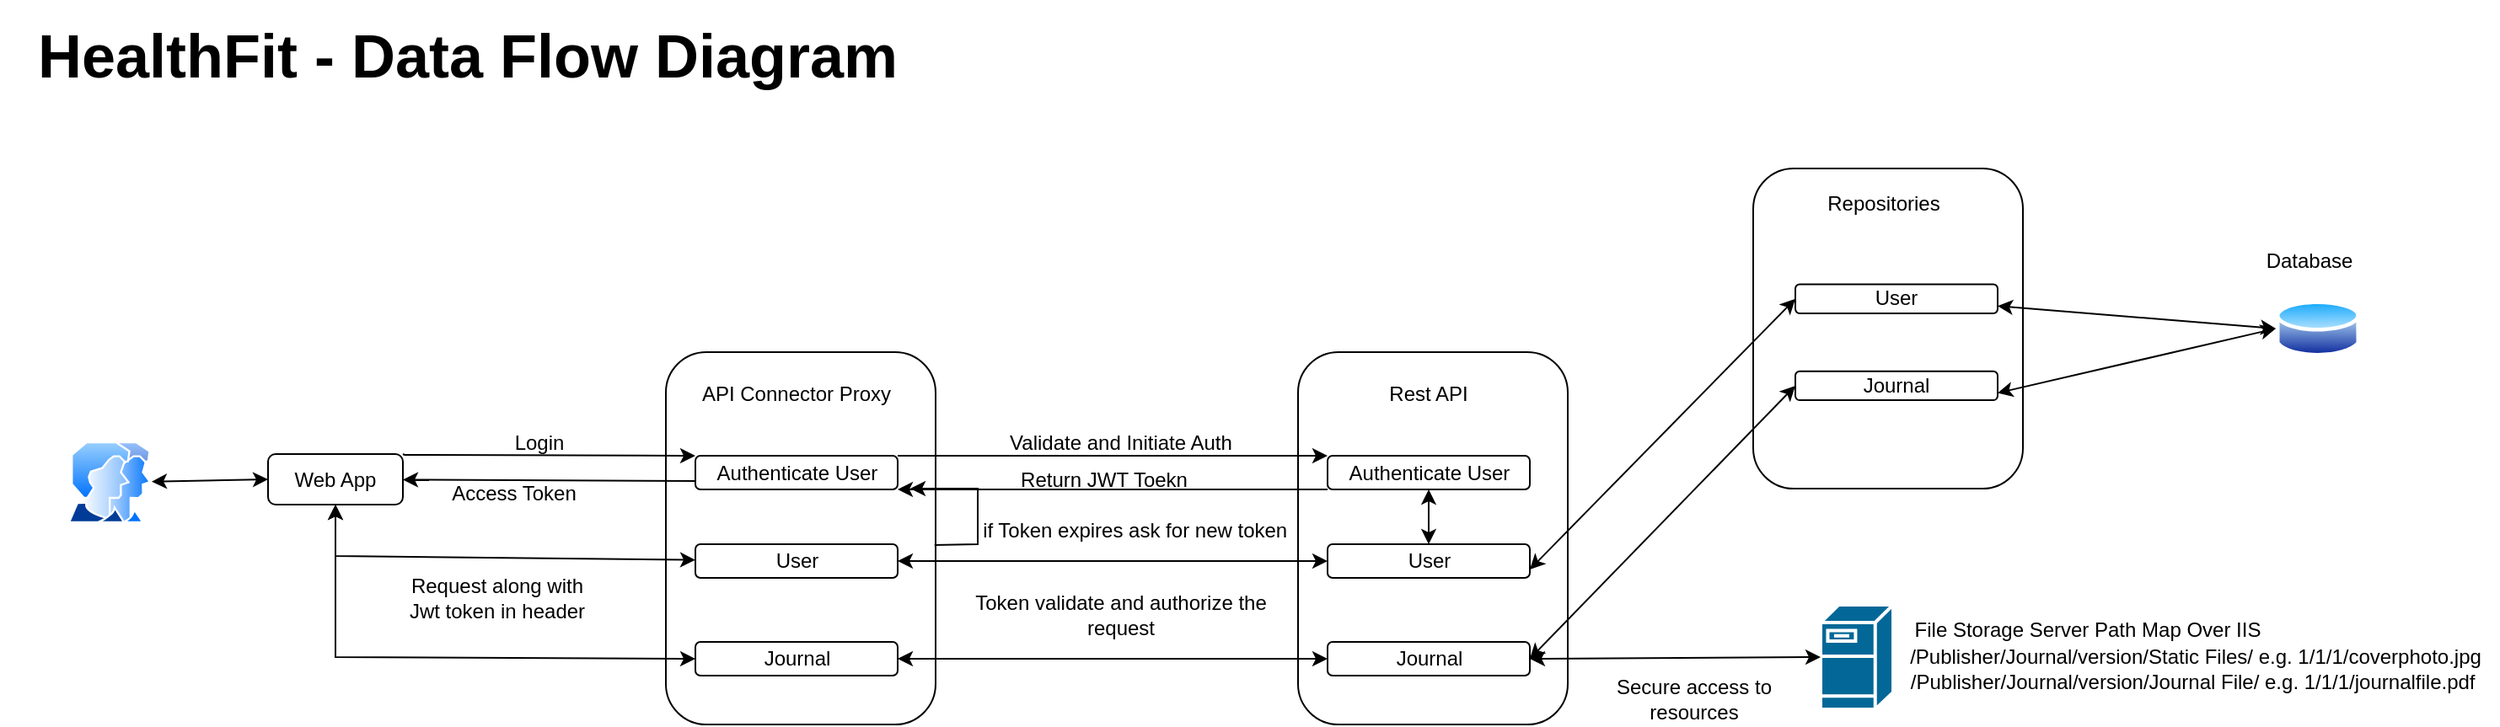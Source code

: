 <mxfile version="21.3.4" type="device">
  <diagram name="Page-1" id="NaIE0iuRqriaq7UGNfMM">
    <mxGraphModel dx="2524" dy="707" grid="1" gridSize="10" guides="1" tooltips="1" connect="1" arrows="1" fold="1" page="1" pageScale="1" pageWidth="850" pageHeight="1100" math="0" shadow="0">
      <root>
        <mxCell id="0" />
        <mxCell id="1" parent="0" />
        <mxCell id="u52zlS9aAu4xKUvh2S-K-1" value="" style="image;aspect=fixed;perimeter=ellipsePerimeter;html=1;align=center;shadow=0;dashed=0;spacingTop=3;image=img/lib/active_directory/database.svg;" parent="1" vertex="1">
          <mxGeometry x="1160" y="176.5" width="50" height="37" as="geometry" />
        </mxCell>
        <mxCell id="u52zlS9aAu4xKUvh2S-K-8" value="Web App" style="rounded=1;whiteSpace=wrap;html=1;" parent="1" vertex="1">
          <mxGeometry x="-31" y="269.5" width="80" height="30" as="geometry" />
        </mxCell>
        <mxCell id="u52zlS9aAu4xKUvh2S-K-30" value="Login" style="text;html=1;strokeColor=none;fillColor=none;align=center;verticalAlign=middle;whiteSpace=wrap;rounded=0;" parent="1" vertex="1">
          <mxGeometry x="100" y="248" width="60" height="30" as="geometry" />
        </mxCell>
        <mxCell id="u52zlS9aAu4xKUvh2S-K-31" value="Validate and Initiate Auth" style="text;html=1;strokeColor=none;fillColor=none;align=center;verticalAlign=middle;whiteSpace=wrap;rounded=0;" parent="1" vertex="1">
          <mxGeometry x="400" y="248" width="150" height="30" as="geometry" />
        </mxCell>
        <mxCell id="u52zlS9aAu4xKUvh2S-K-40" value="" style="group" parent="1" vertex="1" connectable="0">
          <mxGeometry x="205" y="209" width="160" height="221" as="geometry" />
        </mxCell>
        <mxCell id="u52zlS9aAu4xKUvh2S-K-9" value="" style="rounded=1;whiteSpace=wrap;html=1;" parent="u52zlS9aAu4xKUvh2S-K-40" vertex="1">
          <mxGeometry width="160" height="221" as="geometry" />
        </mxCell>
        <mxCell id="u52zlS9aAu4xKUvh2S-K-11" value="Authenticate User" style="rounded=1;whiteSpace=wrap;html=1;" parent="u52zlS9aAu4xKUvh2S-K-40" vertex="1">
          <mxGeometry x="17.5" y="61.5" width="120" height="20" as="geometry" />
        </mxCell>
        <mxCell id="u52zlS9aAu4xKUvh2S-K-12" value="User" style="rounded=1;whiteSpace=wrap;html=1;" parent="u52zlS9aAu4xKUvh2S-K-40" vertex="1">
          <mxGeometry x="17.5" y="114" width="120" height="20" as="geometry" />
        </mxCell>
        <mxCell id="u52zlS9aAu4xKUvh2S-K-13" value="Journal" style="rounded=1;whiteSpace=wrap;html=1;" parent="u52zlS9aAu4xKUvh2S-K-40" vertex="1">
          <mxGeometry x="17.5" y="172" width="120" height="20" as="geometry" />
        </mxCell>
        <mxCell id="u52zlS9aAu4xKUvh2S-K-14" value="API Connector Proxy" style="text;html=1;strokeColor=none;fillColor=none;align=center;verticalAlign=middle;whiteSpace=wrap;rounded=0;" parent="u52zlS9aAu4xKUvh2S-K-40" vertex="1">
          <mxGeometry x="10" y="10" width="135" height="30" as="geometry" />
        </mxCell>
        <mxCell id="u52zlS9aAu4xKUvh2S-K-32" value="Return JWT Toekn" style="text;html=1;strokeColor=none;fillColor=none;align=center;verticalAlign=middle;whiteSpace=wrap;rounded=0;" parent="1" vertex="1">
          <mxGeometry x="410" y="269.5" width="110" height="30" as="geometry" />
        </mxCell>
        <mxCell id="u52zlS9aAu4xKUvh2S-K-34" value="Access Token" style="text;html=1;strokeColor=none;fillColor=none;align=center;verticalAlign=middle;whiteSpace=wrap;rounded=0;" parent="1" vertex="1">
          <mxGeometry x="60" y="278" width="110" height="30" as="geometry" />
        </mxCell>
        <mxCell id="u52zlS9aAu4xKUvh2S-K-38" value="Request along with Jwt token in header" style="text;html=1;strokeColor=none;fillColor=none;align=center;verticalAlign=middle;whiteSpace=wrap;rounded=0;" parent="1" vertex="1">
          <mxGeometry x="50" y="340" width="110" height="30" as="geometry" />
        </mxCell>
        <mxCell id="u52zlS9aAu4xKUvh2S-K-41" value="" style="group" parent="1" vertex="1" connectable="0">
          <mxGeometry x="580" y="209" width="160" height="221" as="geometry" />
        </mxCell>
        <mxCell id="u52zlS9aAu4xKUvh2S-K-42" value="" style="rounded=1;whiteSpace=wrap;html=1;" parent="u52zlS9aAu4xKUvh2S-K-41" vertex="1">
          <mxGeometry width="160" height="221" as="geometry" />
        </mxCell>
        <mxCell id="u52zlS9aAu4xKUvh2S-K-43" value="Authenticate User" style="rounded=1;whiteSpace=wrap;html=1;" parent="u52zlS9aAu4xKUvh2S-K-41" vertex="1">
          <mxGeometry x="17.5" y="61.5" width="120" height="20" as="geometry" />
        </mxCell>
        <mxCell id="u52zlS9aAu4xKUvh2S-K-44" value="User" style="rounded=1;whiteSpace=wrap;html=1;" parent="u52zlS9aAu4xKUvh2S-K-41" vertex="1">
          <mxGeometry x="17.5" y="114" width="120" height="20" as="geometry" />
        </mxCell>
        <mxCell id="u52zlS9aAu4xKUvh2S-K-45" value="Journal" style="rounded=1;whiteSpace=wrap;html=1;" parent="u52zlS9aAu4xKUvh2S-K-41" vertex="1">
          <mxGeometry x="17.5" y="172" width="120" height="20" as="geometry" />
        </mxCell>
        <mxCell id="u52zlS9aAu4xKUvh2S-K-46" value="Rest API" style="text;html=1;strokeColor=none;fillColor=none;align=center;verticalAlign=middle;whiteSpace=wrap;rounded=0;" parent="u52zlS9aAu4xKUvh2S-K-41" vertex="1">
          <mxGeometry x="10" y="10" width="135" height="30" as="geometry" />
        </mxCell>
        <mxCell id="dlAiq_27PdR1iwF6Q4Ge-1" value="" style="endArrow=classic;startArrow=classic;html=1;rounded=0;entryX=0.5;entryY=0;entryDx=0;entryDy=0;exitX=0.5;exitY=1;exitDx=0;exitDy=0;" edge="1" parent="u52zlS9aAu4xKUvh2S-K-41" source="u52zlS9aAu4xKUvh2S-K-43" target="u52zlS9aAu4xKUvh2S-K-44">
          <mxGeometry width="50" height="50" relative="1" as="geometry">
            <mxPoint x="148" y="139" as="sourcePoint" />
            <mxPoint x="305" y="-22" as="targetPoint" />
          </mxGeometry>
        </mxCell>
        <mxCell id="u52zlS9aAu4xKUvh2S-K-50" value="" style="endArrow=classic;html=1;rounded=0;exitX=1;exitY=0;exitDx=0;exitDy=0;entryX=0;entryY=0;entryDx=0;entryDy=0;" parent="1" source="u52zlS9aAu4xKUvh2S-K-8" target="u52zlS9aAu4xKUvh2S-K-11" edge="1">
          <mxGeometry width="50" height="50" relative="1" as="geometry">
            <mxPoint x="370" y="260" as="sourcePoint" />
            <mxPoint x="420" y="210" as="targetPoint" />
            <Array as="points">
              <mxPoint x="50" y="270" />
            </Array>
          </mxGeometry>
        </mxCell>
        <mxCell id="u52zlS9aAu4xKUvh2S-K-51" value="" style="endArrow=classic;html=1;rounded=0;exitX=1;exitY=0;exitDx=0;exitDy=0;entryX=0;entryY=0;entryDx=0;entryDy=0;" parent="1" source="u52zlS9aAu4xKUvh2S-K-11" target="u52zlS9aAu4xKUvh2S-K-43" edge="1">
          <mxGeometry width="50" height="50" relative="1" as="geometry">
            <mxPoint x="370" y="278" as="sourcePoint" />
            <mxPoint x="544" y="279" as="targetPoint" />
            <Array as="points" />
          </mxGeometry>
        </mxCell>
        <mxCell id="u52zlS9aAu4xKUvh2S-K-52" value="" style="endArrow=classic;html=1;rounded=0;exitX=0;exitY=1;exitDx=0;exitDy=0;entryX=1;entryY=1;entryDx=0;entryDy=0;" parent="1" source="u52zlS9aAu4xKUvh2S-K-43" target="u52zlS9aAu4xKUvh2S-K-11" edge="1">
          <mxGeometry width="50" height="50" relative="1" as="geometry">
            <mxPoint x="50" y="390" as="sourcePoint" />
            <mxPoint x="100" y="340" as="targetPoint" />
          </mxGeometry>
        </mxCell>
        <mxCell id="u52zlS9aAu4xKUvh2S-K-53" value="" style="endArrow=classic;html=1;rounded=0;exitX=0;exitY=0.75;exitDx=0;exitDy=0;" parent="1" source="u52zlS9aAu4xKUvh2S-K-11" target="u52zlS9aAu4xKUvh2S-K-8" edge="1">
          <mxGeometry width="50" height="50" relative="1" as="geometry">
            <mxPoint x="360" y="300" as="sourcePoint" />
            <mxPoint x="50" y="286" as="targetPoint" />
          </mxGeometry>
        </mxCell>
        <mxCell id="u52zlS9aAu4xKUvh2S-K-56" value="" style="endArrow=classic;startArrow=classic;html=1;rounded=0;exitX=0.5;exitY=1;exitDx=0;exitDy=0;" parent="1" source="u52zlS9aAu4xKUvh2S-K-8" target="u52zlS9aAu4xKUvh2S-K-12" edge="1">
          <mxGeometry width="50" height="50" relative="1" as="geometry">
            <mxPoint x="60" y="410" as="sourcePoint" />
            <mxPoint x="110" y="360" as="targetPoint" />
            <Array as="points">
              <mxPoint x="9" y="330" />
            </Array>
          </mxGeometry>
        </mxCell>
        <mxCell id="u52zlS9aAu4xKUvh2S-K-57" value="" style="endArrow=classic;startArrow=classic;html=1;rounded=0;exitX=0.5;exitY=1;exitDx=0;exitDy=0;entryX=0;entryY=0.5;entryDx=0;entryDy=0;" parent="1" source="u52zlS9aAu4xKUvh2S-K-8" target="u52zlS9aAu4xKUvh2S-K-13" edge="1">
          <mxGeometry width="50" height="50" relative="1" as="geometry">
            <mxPoint x="20" y="420" as="sourcePoint" />
            <mxPoint x="70" y="370" as="targetPoint" />
            <Array as="points">
              <mxPoint x="9" y="390" />
            </Array>
          </mxGeometry>
        </mxCell>
        <mxCell id="u52zlS9aAu4xKUvh2S-K-58" value="" style="endArrow=classic;startArrow=classic;html=1;rounded=0;exitX=1;exitY=0.5;exitDx=0;exitDy=0;" parent="1" source="u52zlS9aAu4xKUvh2S-K-12" target="u52zlS9aAu4xKUvh2S-K-44" edge="1">
          <mxGeometry width="50" height="50" relative="1" as="geometry">
            <mxPoint x="450" y="400" as="sourcePoint" />
            <mxPoint x="500" y="350" as="targetPoint" />
          </mxGeometry>
        </mxCell>
        <mxCell id="u52zlS9aAu4xKUvh2S-K-59" value="" style="endArrow=classic;startArrow=classic;html=1;rounded=0;exitX=1;exitY=0.5;exitDx=0;exitDy=0;" parent="1" source="u52zlS9aAu4xKUvh2S-K-13" target="u52zlS9aAu4xKUvh2S-K-45" edge="1">
          <mxGeometry width="50" height="50" relative="1" as="geometry">
            <mxPoint x="353" y="390" as="sourcePoint" />
            <mxPoint x="608" y="390" as="targetPoint" />
          </mxGeometry>
        </mxCell>
        <mxCell id="u52zlS9aAu4xKUvh2S-K-60" value="Token validate and authorize the request" style="text;html=1;strokeColor=none;fillColor=none;align=center;verticalAlign=middle;whiteSpace=wrap;rounded=0;" parent="1" vertex="1">
          <mxGeometry x="380" y="350" width="190" height="30" as="geometry" />
        </mxCell>
        <mxCell id="u52zlS9aAu4xKUvh2S-K-61" value="" style="endArrow=classic;html=1;rounded=0;exitX=0.996;exitY=0.518;exitDx=0;exitDy=0;exitPerimeter=0;" parent="1" source="u52zlS9aAu4xKUvh2S-K-9" edge="1">
          <mxGeometry width="50" height="50" relative="1" as="geometry">
            <mxPoint x="420" y="360" as="sourcePoint" />
            <mxPoint x="350" y="290" as="targetPoint" />
            <Array as="points">
              <mxPoint x="390" y="323" />
              <mxPoint x="390" y="290" />
            </Array>
          </mxGeometry>
        </mxCell>
        <mxCell id="u52zlS9aAu4xKUvh2S-K-63" value="if Token expires ask for new token&amp;nbsp;" style="text;html=1;strokeColor=none;fillColor=none;align=center;verticalAlign=middle;whiteSpace=wrap;rounded=0;" parent="1" vertex="1">
          <mxGeometry x="390" y="299.5" width="190" height="30" as="geometry" />
        </mxCell>
        <mxCell id="u52zlS9aAu4xKUvh2S-K-64" value="" style="group" parent="1" vertex="1" connectable="0">
          <mxGeometry x="850" y="100" width="160" height="190" as="geometry" />
        </mxCell>
        <mxCell id="u52zlS9aAu4xKUvh2S-K-65" value="" style="rounded=1;whiteSpace=wrap;html=1;" parent="u52zlS9aAu4xKUvh2S-K-64" vertex="1">
          <mxGeometry width="160" height="190" as="geometry" />
        </mxCell>
        <mxCell id="u52zlS9aAu4xKUvh2S-K-67" value="User" style="rounded=1;whiteSpace=wrap;html=1;" parent="u52zlS9aAu4xKUvh2S-K-64" vertex="1">
          <mxGeometry x="25" y="68.778" width="120" height="17.195" as="geometry" />
        </mxCell>
        <mxCell id="u52zlS9aAu4xKUvh2S-K-68" value="Journal" style="rounded=1;whiteSpace=wrap;html=1;" parent="u52zlS9aAu4xKUvh2S-K-64" vertex="1">
          <mxGeometry x="25" y="120.362" width="120" height="17.195" as="geometry" />
        </mxCell>
        <mxCell id="u52zlS9aAu4xKUvh2S-K-69" value="Repositories" style="text;html=1;strokeColor=none;fillColor=none;align=center;verticalAlign=middle;whiteSpace=wrap;rounded=0;" parent="u52zlS9aAu4xKUvh2S-K-64" vertex="1">
          <mxGeometry x="10" y="8.597" width="135" height="25.792" as="geometry" />
        </mxCell>
        <mxCell id="u52zlS9aAu4xKUvh2S-K-71" value="" style="endArrow=classic;startArrow=classic;html=1;rounded=0;entryX=0;entryY=0.5;entryDx=0;entryDy=0;exitX=1;exitY=0.75;exitDx=0;exitDy=0;" parent="1" source="u52zlS9aAu4xKUvh2S-K-44" target="u52zlS9aAu4xKUvh2S-K-67" edge="1">
          <mxGeometry width="50" height="50" relative="1" as="geometry">
            <mxPoint x="800" y="290" as="sourcePoint" />
            <mxPoint x="850" y="240" as="targetPoint" />
          </mxGeometry>
        </mxCell>
        <mxCell id="u52zlS9aAu4xKUvh2S-K-72" value="" style="endArrow=classic;startArrow=classic;html=1;rounded=0;entryX=0;entryY=0.5;entryDx=0;entryDy=0;exitX=1;exitY=0.5;exitDx=0;exitDy=0;" parent="1" source="u52zlS9aAu4xKUvh2S-K-45" target="u52zlS9aAu4xKUvh2S-K-68" edge="1">
          <mxGeometry width="50" height="50" relative="1" as="geometry">
            <mxPoint x="728" y="348" as="sourcePoint" />
            <mxPoint x="885" y="187" as="targetPoint" />
          </mxGeometry>
        </mxCell>
        <mxCell id="u52zlS9aAu4xKUvh2S-K-73" value="" style="endArrow=classic;startArrow=classic;html=1;rounded=0;exitX=0;exitY=0.5;exitDx=0;exitDy=0;entryX=1;entryY=0.75;entryDx=0;entryDy=0;" parent="1" source="u52zlS9aAu4xKUvh2S-K-1" target="u52zlS9aAu4xKUvh2S-K-67" edge="1">
          <mxGeometry width="50" height="50" relative="1" as="geometry">
            <mxPoint x="800" y="290" as="sourcePoint" />
            <mxPoint x="850" y="240" as="targetPoint" />
          </mxGeometry>
        </mxCell>
        <mxCell id="u52zlS9aAu4xKUvh2S-K-74" value="" style="endArrow=classic;startArrow=classic;html=1;rounded=0;entryX=0;entryY=0.5;entryDx=0;entryDy=0;exitX=1;exitY=0.75;exitDx=0;exitDy=0;" parent="1" source="u52zlS9aAu4xKUvh2S-K-68" target="u52zlS9aAu4xKUvh2S-K-1" edge="1">
          <mxGeometry width="50" height="50" relative="1" as="geometry">
            <mxPoint x="800" y="290" as="sourcePoint" />
            <mxPoint x="850" y="240" as="targetPoint" />
          </mxGeometry>
        </mxCell>
        <mxCell id="u52zlS9aAu4xKUvh2S-K-75" value="Database" style="text;html=1;strokeColor=none;fillColor=none;align=center;verticalAlign=middle;whiteSpace=wrap;rounded=0;" parent="1" vertex="1">
          <mxGeometry x="1150" y="140" width="60" height="30" as="geometry" />
        </mxCell>
        <mxCell id="u52zlS9aAu4xKUvh2S-K-81" value="File Storage Server Path Map Over IIS" style="text;html=1;align=center;verticalAlign=middle;resizable=0;points=[];autosize=1;strokeColor=#;fillColor=none;" parent="1" vertex="1">
          <mxGeometry x="933" y="359" width="230" height="30" as="geometry" />
        </mxCell>
        <mxCell id="u52zlS9aAu4xKUvh2S-K-82" value="/Publisher/Journal/version/Static Files/ e.g. 1/1/1/coverphoto.jpg&lt;br&gt;/Publisher/Journal/version/Journal File/ e.g. 1/1/1/journalfile.pdf&amp;nbsp;" style="text;html=1;align=center;verticalAlign=middle;resizable=0;points=[];autosize=1;strokeColor=#;fillColor=none;" parent="1" vertex="1">
          <mxGeometry x="931.5" y="377" width="360" height="40" as="geometry" />
        </mxCell>
        <mxCell id="u52zlS9aAu4xKUvh2S-K-84" value="" style="shape=mxgraph.cisco.servers.fileserver;html=1;pointerEvents=1;dashed=0;fillColor=#036897;strokeColor=#ffffff;strokeWidth=2;verticalLabelPosition=bottom;verticalAlign=top;align=center;outlineConnect=0;" parent="1" vertex="1">
          <mxGeometry x="890" y="359" width="43" height="62" as="geometry" />
        </mxCell>
        <mxCell id="u52zlS9aAu4xKUvh2S-K-85" value="" style="endArrow=classic;startArrow=classic;html=1;rounded=0;entryX=0;entryY=0.5;entryDx=0;entryDy=0;exitX=1;exitY=0.5;exitDx=0;exitDy=0;entryPerimeter=0;" parent="1" source="u52zlS9aAu4xKUvh2S-K-45" target="u52zlS9aAu4xKUvh2S-K-84" edge="1">
          <mxGeometry width="50" height="50" relative="1" as="geometry">
            <mxPoint x="728" y="401" as="sourcePoint" />
            <mxPoint x="885" y="239" as="targetPoint" />
          </mxGeometry>
        </mxCell>
        <mxCell id="u52zlS9aAu4xKUvh2S-K-87" value="" style="endArrow=classic;startArrow=classic;html=1;rounded=0;entryX=0;entryY=0.5;entryDx=0;entryDy=0;" parent="1" source="u52zlS9aAu4xKUvh2S-K-88" target="u52zlS9aAu4xKUvh2S-K-8" edge="1">
          <mxGeometry width="50" height="50" relative="1" as="geometry">
            <mxPoint x="-101.5" y="287.5" as="sourcePoint" />
            <mxPoint x="-30" y="360" as="targetPoint" />
          </mxGeometry>
        </mxCell>
        <mxCell id="u52zlS9aAu4xKUvh2S-K-88" value="" style="image;aspect=fixed;perimeter=ellipsePerimeter;html=1;align=center;shadow=0;dashed=0;spacingTop=3;image=img/lib/active_directory/user_accounts.svg;" parent="1" vertex="1">
          <mxGeometry x="-150" y="262" width="50" height="48.5" as="geometry" />
        </mxCell>
        <mxCell id="u52zlS9aAu4xKUvh2S-K-89" value="Secure access to resources" style="text;html=1;strokeColor=none;fillColor=none;align=center;verticalAlign=middle;whiteSpace=wrap;rounded=0;" parent="1" vertex="1">
          <mxGeometry x="740" y="400" width="150" height="30" as="geometry" />
        </mxCell>
        <mxCell id="u52zlS9aAu4xKUvh2S-K-90" value="&lt;font style=&quot;font-size: 36px;&quot;&gt;HealthFit - Data Flow Diagram&lt;/font&gt;" style="text;html=1;strokeColor=none;fillColor=none;align=center;verticalAlign=middle;whiteSpace=wrap;rounded=0;fontStyle=1" parent="1" vertex="1">
          <mxGeometry x="-190" width="554.87" height="65" as="geometry" />
        </mxCell>
      </root>
    </mxGraphModel>
  </diagram>
</mxfile>

